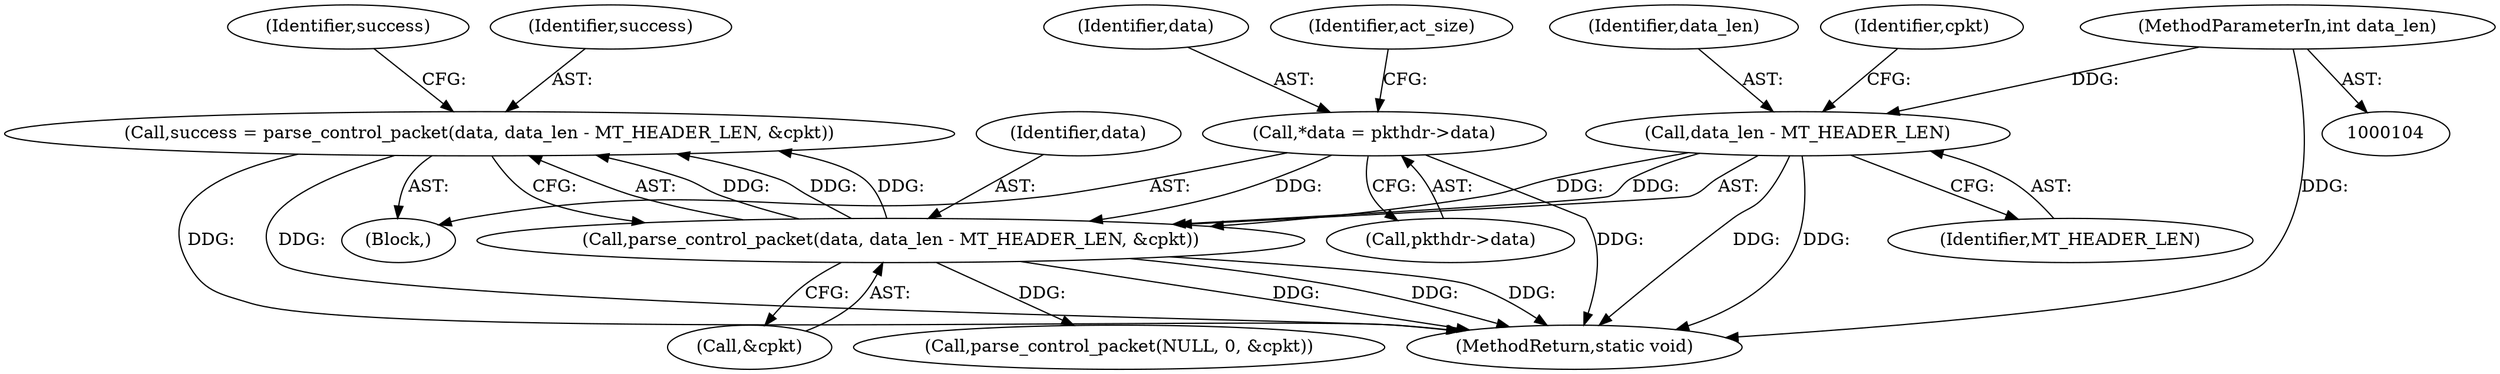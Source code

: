 digraph "0_MAC-Telnet_b69d11727d4f0f8cf719c79e3fb700f55ca03e9a_1@integer" {
"1000138" [label="(Call,success = parse_control_packet(data, data_len - MT_HEADER_LEN, &cpkt))"];
"1000140" [label="(Call,parse_control_packet(data, data_len - MT_HEADER_LEN, &cpkt))"];
"1000112" [label="(Call,*data = pkthdr->data)"];
"1000142" [label="(Call,data_len - MT_HEADER_LEN)"];
"1000107" [label="(MethodParameterIn,int data_len)"];
"1000113" [label="(Identifier,data)"];
"1000143" [label="(Identifier,data_len)"];
"1000144" [label="(Identifier,MT_HEADER_LEN)"];
"1000493" [label="(MethodReturn,static void)"];
"1000145" [label="(Call,&cpkt)"];
"1000140" [label="(Call,parse_control_packet(data, data_len - MT_HEADER_LEN, &cpkt))"];
"1000108" [label="(Block,)"];
"1000141" [label="(Identifier,data)"];
"1000112" [label="(Call,*data = pkthdr->data)"];
"1000142" [label="(Call,data_len - MT_HEADER_LEN)"];
"1000459" [label="(Call,parse_control_packet(NULL, 0, &cpkt))"];
"1000119" [label="(Identifier,act_size)"];
"1000146" [label="(Identifier,cpkt)"];
"1000148" [label="(Identifier,success)"];
"1000139" [label="(Identifier,success)"];
"1000114" [label="(Call,pkthdr->data)"];
"1000138" [label="(Call,success = parse_control_packet(data, data_len - MT_HEADER_LEN, &cpkt))"];
"1000107" [label="(MethodParameterIn,int data_len)"];
"1000138" -> "1000108"  [label="AST: "];
"1000138" -> "1000140"  [label="CFG: "];
"1000139" -> "1000138"  [label="AST: "];
"1000140" -> "1000138"  [label="AST: "];
"1000148" -> "1000138"  [label="CFG: "];
"1000138" -> "1000493"  [label="DDG: "];
"1000138" -> "1000493"  [label="DDG: "];
"1000140" -> "1000138"  [label="DDG: "];
"1000140" -> "1000138"  [label="DDG: "];
"1000140" -> "1000138"  [label="DDG: "];
"1000140" -> "1000145"  [label="CFG: "];
"1000141" -> "1000140"  [label="AST: "];
"1000142" -> "1000140"  [label="AST: "];
"1000145" -> "1000140"  [label="AST: "];
"1000140" -> "1000493"  [label="DDG: "];
"1000140" -> "1000493"  [label="DDG: "];
"1000140" -> "1000493"  [label="DDG: "];
"1000112" -> "1000140"  [label="DDG: "];
"1000142" -> "1000140"  [label="DDG: "];
"1000142" -> "1000140"  [label="DDG: "];
"1000140" -> "1000459"  [label="DDG: "];
"1000112" -> "1000108"  [label="AST: "];
"1000112" -> "1000114"  [label="CFG: "];
"1000113" -> "1000112"  [label="AST: "];
"1000114" -> "1000112"  [label="AST: "];
"1000119" -> "1000112"  [label="CFG: "];
"1000112" -> "1000493"  [label="DDG: "];
"1000142" -> "1000144"  [label="CFG: "];
"1000143" -> "1000142"  [label="AST: "];
"1000144" -> "1000142"  [label="AST: "];
"1000146" -> "1000142"  [label="CFG: "];
"1000142" -> "1000493"  [label="DDG: "];
"1000142" -> "1000493"  [label="DDG: "];
"1000107" -> "1000142"  [label="DDG: "];
"1000107" -> "1000104"  [label="AST: "];
"1000107" -> "1000493"  [label="DDG: "];
}
